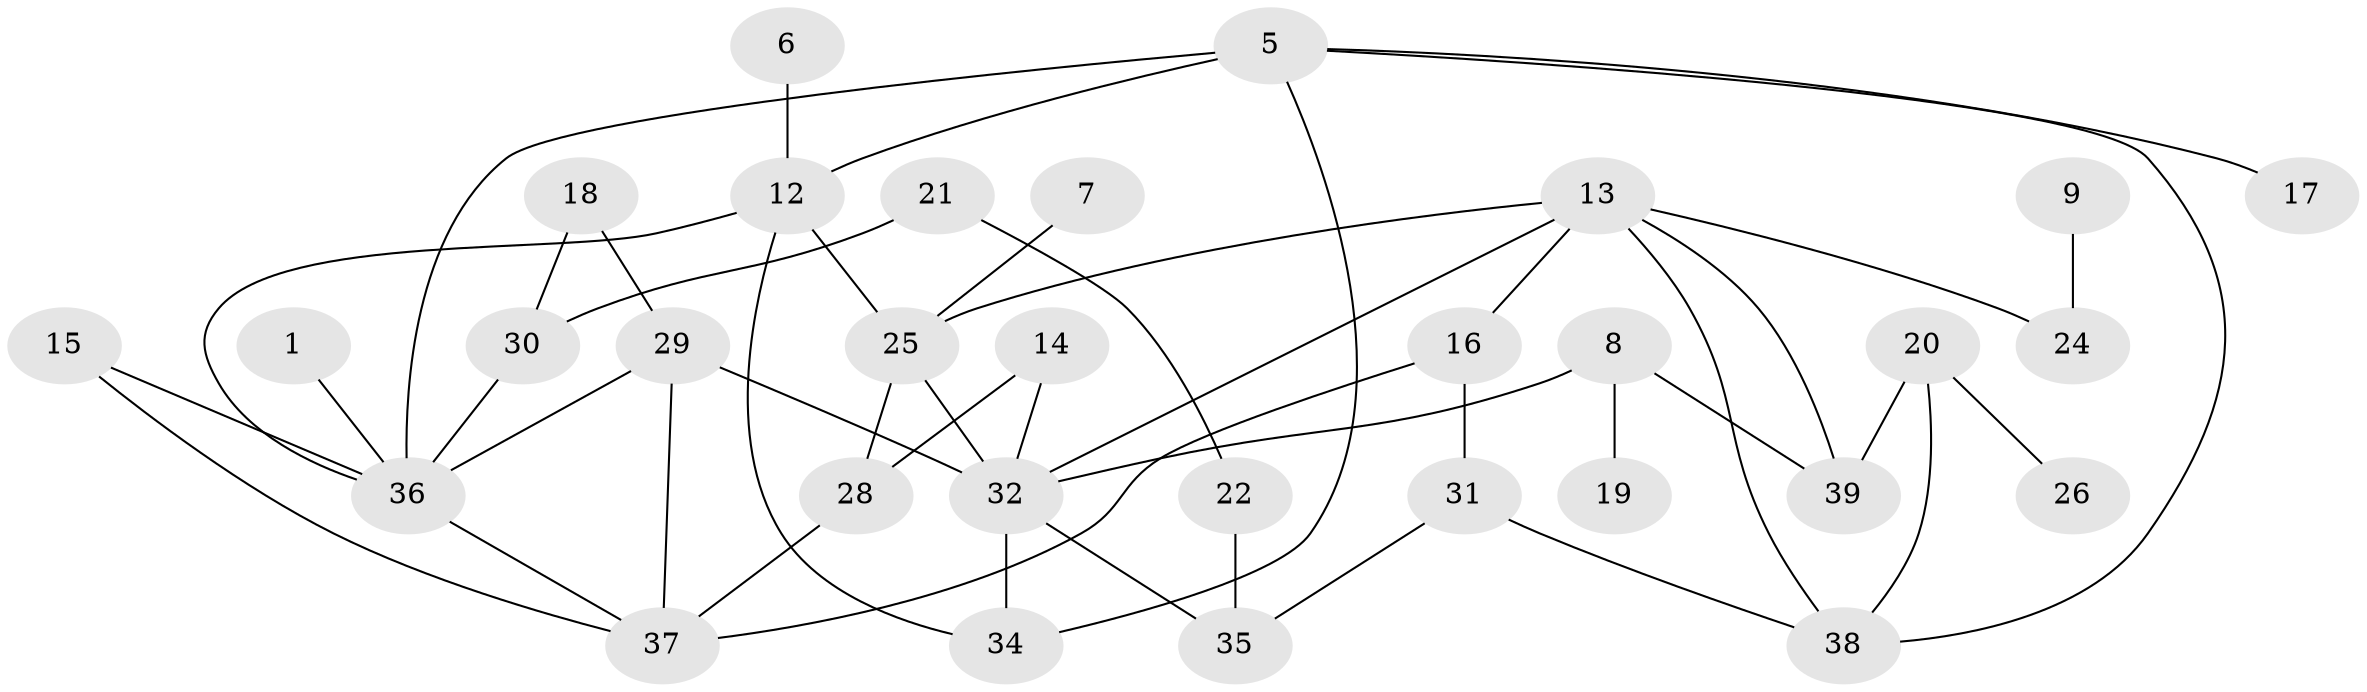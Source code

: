 // original degree distribution, {1: 0.24675324675324675, 3: 0.2077922077922078, 0: 0.1038961038961039, 4: 0.09090909090909091, 2: 0.2727272727272727, 5: 0.03896103896103896, 6: 0.03896103896103896}
// Generated by graph-tools (version 1.1) at 2025/49/03/09/25 03:49:08]
// undirected, 31 vertices, 47 edges
graph export_dot {
graph [start="1"]
  node [color=gray90,style=filled];
  1;
  5;
  6;
  7;
  8;
  9;
  12;
  13;
  14;
  15;
  16;
  17;
  18;
  19;
  20;
  21;
  22;
  24;
  25;
  26;
  28;
  29;
  30;
  31;
  32;
  34;
  35;
  36;
  37;
  38;
  39;
  1 -- 36 [weight=1.0];
  5 -- 12 [weight=1.0];
  5 -- 17 [weight=1.0];
  5 -- 34 [weight=1.0];
  5 -- 36 [weight=1.0];
  5 -- 38 [weight=1.0];
  6 -- 12 [weight=1.0];
  7 -- 25 [weight=1.0];
  8 -- 19 [weight=1.0];
  8 -- 32 [weight=1.0];
  8 -- 39 [weight=1.0];
  9 -- 24 [weight=1.0];
  12 -- 25 [weight=1.0];
  12 -- 34 [weight=1.0];
  12 -- 36 [weight=1.0];
  13 -- 16 [weight=1.0];
  13 -- 24 [weight=1.0];
  13 -- 25 [weight=1.0];
  13 -- 32 [weight=1.0];
  13 -- 38 [weight=1.0];
  13 -- 39 [weight=1.0];
  14 -- 28 [weight=1.0];
  14 -- 32 [weight=1.0];
  15 -- 36 [weight=1.0];
  15 -- 37 [weight=1.0];
  16 -- 31 [weight=1.0];
  16 -- 37 [weight=1.0];
  18 -- 29 [weight=1.0];
  18 -- 30 [weight=1.0];
  20 -- 26 [weight=1.0];
  20 -- 38 [weight=1.0];
  20 -- 39 [weight=1.0];
  21 -- 22 [weight=1.0];
  21 -- 30 [weight=1.0];
  22 -- 35 [weight=1.0];
  25 -- 28 [weight=1.0];
  25 -- 32 [weight=1.0];
  28 -- 37 [weight=1.0];
  29 -- 32 [weight=1.0];
  29 -- 36 [weight=1.0];
  29 -- 37 [weight=1.0];
  30 -- 36 [weight=1.0];
  31 -- 35 [weight=1.0];
  31 -- 38 [weight=1.0];
  32 -- 34 [weight=1.0];
  32 -- 35 [weight=1.0];
  36 -- 37 [weight=1.0];
}

